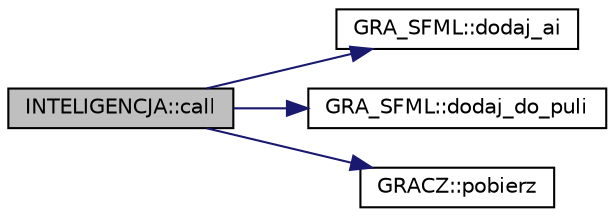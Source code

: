 digraph "INTELIGENCJA::call"
{
  edge [fontname="Helvetica",fontsize="10",labelfontname="Helvetica",labelfontsize="10"];
  node [fontname="Helvetica",fontsize="10",shape=record];
  rankdir="LR";
  Node8 [label="INTELIGENCJA::call",height=0.2,width=0.4,color="black", fillcolor="grey75", style="filled", fontcolor="black"];
  Node8 -> Node9 [color="midnightblue",fontsize="10",style="solid",fontname="Helvetica"];
  Node9 [label="GRA_SFML::dodaj_ai",height=0.2,width=0.4,color="black", fillcolor="white", style="filled",URL="$class_g_r_a___s_f_m_l.html#a2f56c40f3bc52036c386e327d0166d51"];
  Node8 -> Node10 [color="midnightblue",fontsize="10",style="solid",fontname="Helvetica"];
  Node10 [label="GRA_SFML::dodaj_do_puli",height=0.2,width=0.4,color="black", fillcolor="white", style="filled",URL="$class_g_r_a___s_f_m_l.html#a7a832fa932ee8fec61a5224ff228f70c"];
  Node8 -> Node11 [color="midnightblue",fontsize="10",style="solid",fontname="Helvetica"];
  Node11 [label="GRACZ::pobierz",height=0.2,width=0.4,color="black", fillcolor="white", style="filled",URL="$class_g_r_a_c_z.html#a38283523dbd9776caa016ead3a61e7b2"];
}
